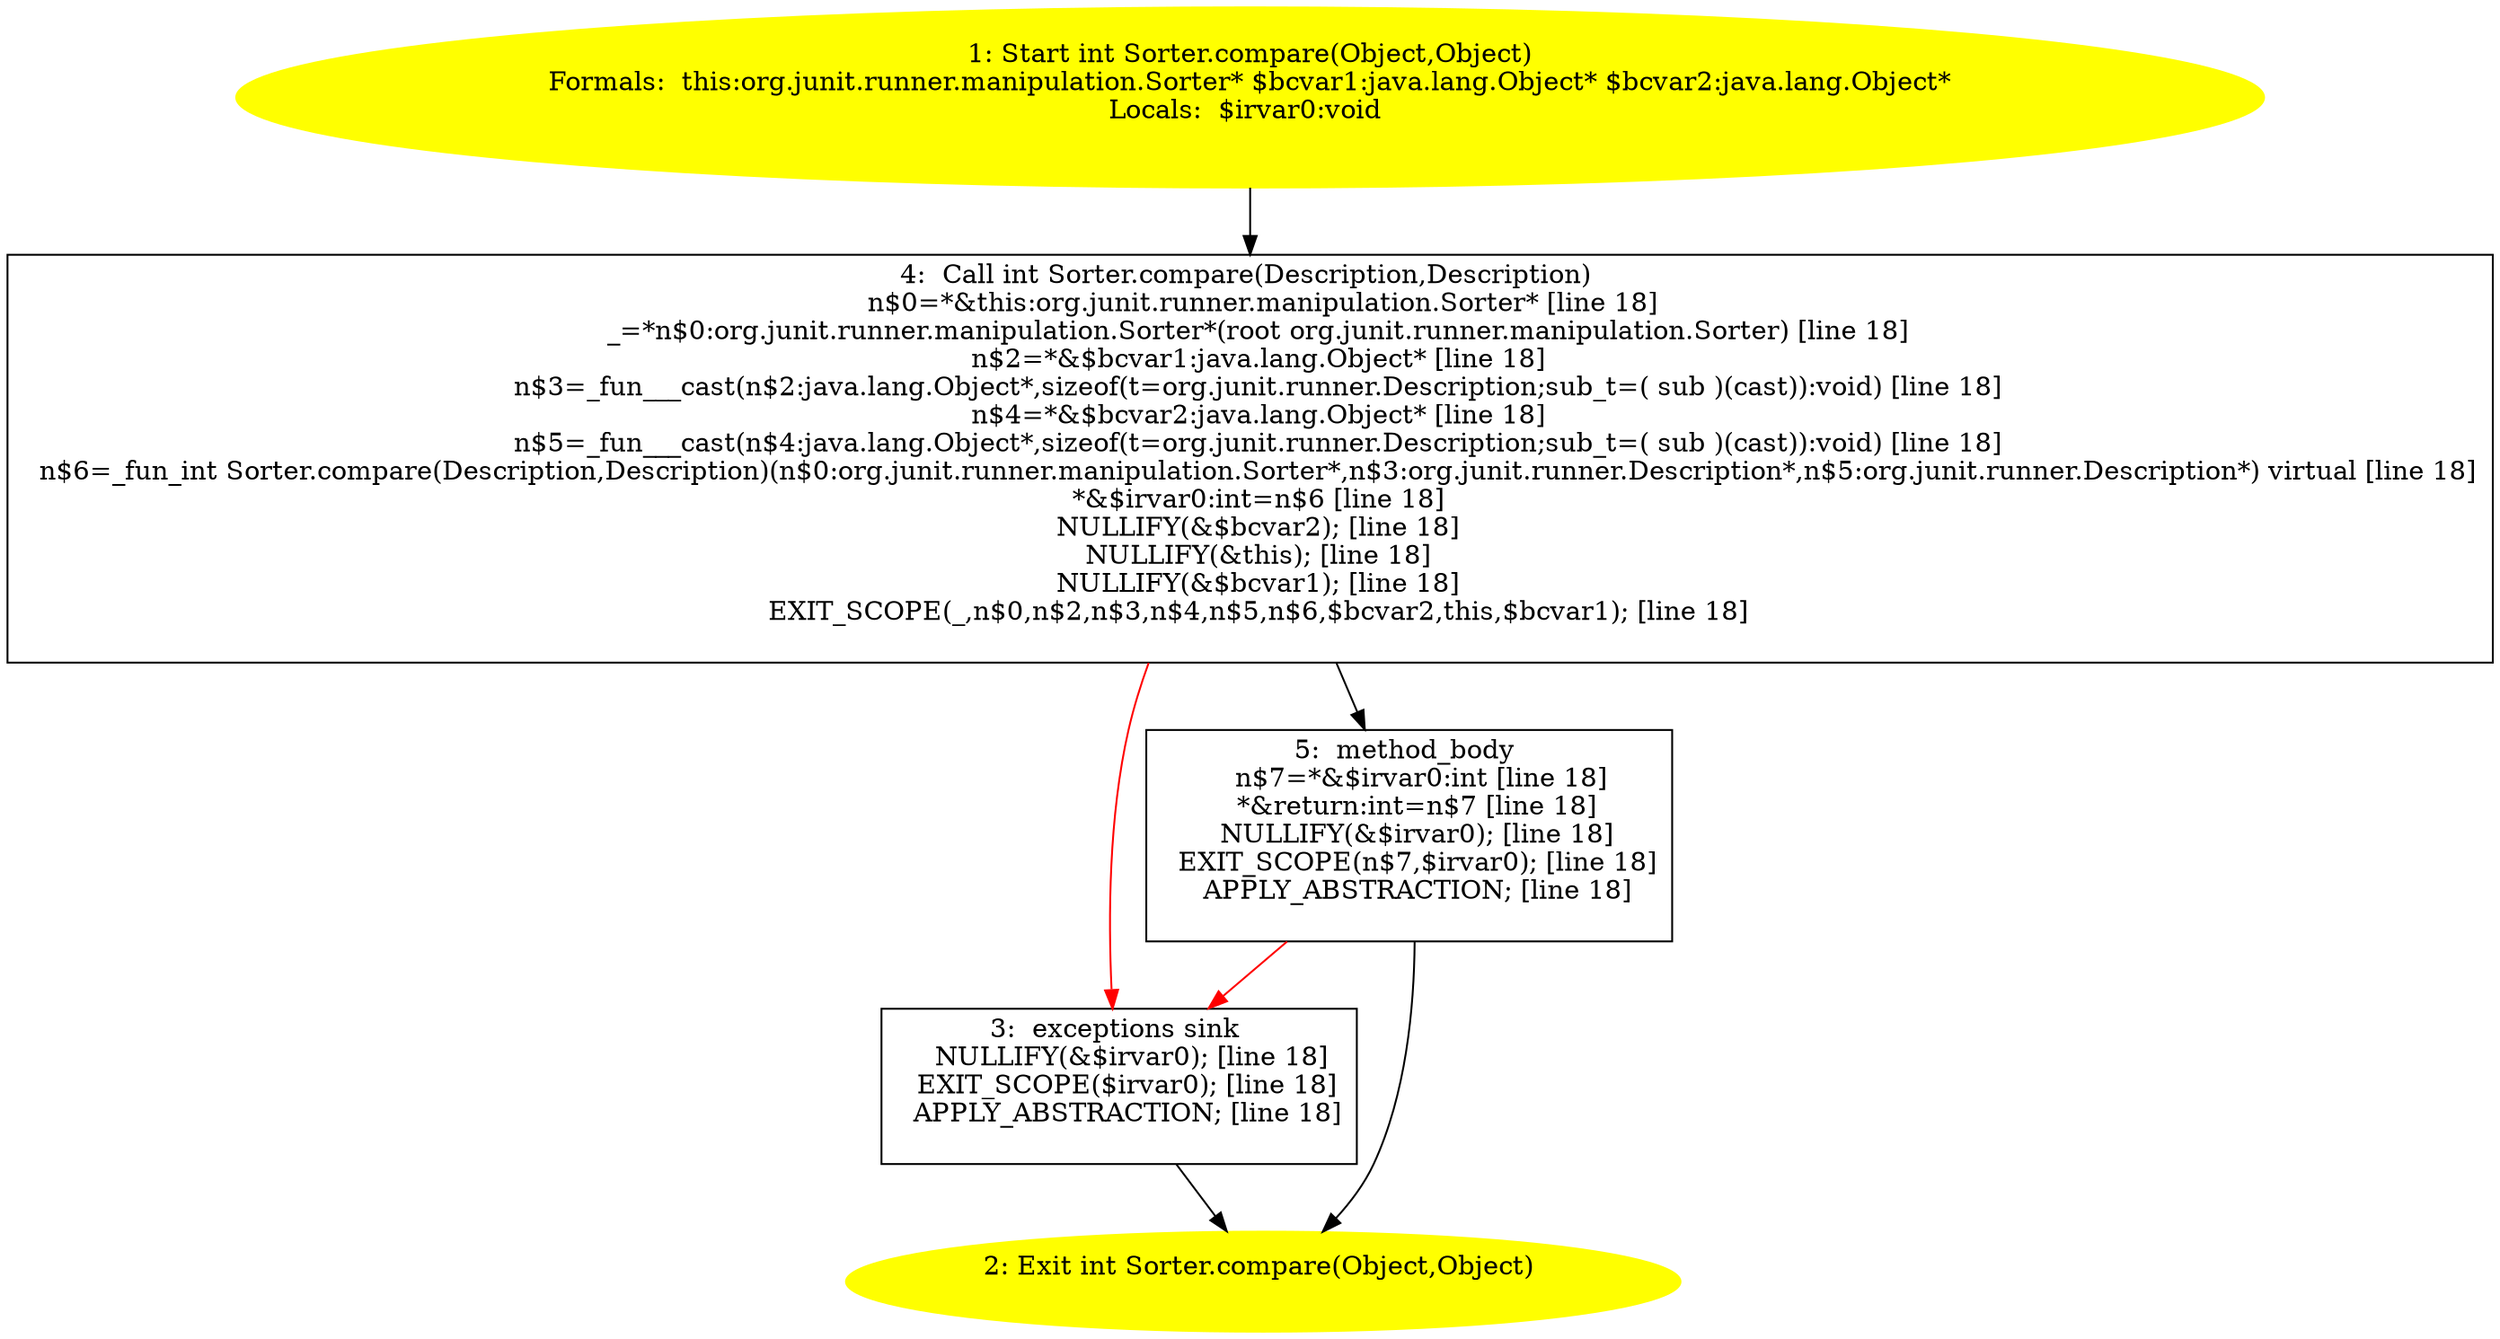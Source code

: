 /* @generated */
digraph cfg {
"org.junit.runner.manipulation.Sorter.compare(java.lang.Object,java.lang.Object):int.a7a8767ef6c65098cc4ceed33cfb489e_1" [label="1: Start int Sorter.compare(Object,Object)\nFormals:  this:org.junit.runner.manipulation.Sorter* $bcvar1:java.lang.Object* $bcvar2:java.lang.Object*\nLocals:  $irvar0:void \n  " color=yellow style=filled]
	

	 "org.junit.runner.manipulation.Sorter.compare(java.lang.Object,java.lang.Object):int.a7a8767ef6c65098cc4ceed33cfb489e_1" -> "org.junit.runner.manipulation.Sorter.compare(java.lang.Object,java.lang.Object):int.a7a8767ef6c65098cc4ceed33cfb489e_4" ;
"org.junit.runner.manipulation.Sorter.compare(java.lang.Object,java.lang.Object):int.a7a8767ef6c65098cc4ceed33cfb489e_2" [label="2: Exit int Sorter.compare(Object,Object) \n  " color=yellow style=filled]
	

"org.junit.runner.manipulation.Sorter.compare(java.lang.Object,java.lang.Object):int.a7a8767ef6c65098cc4ceed33cfb489e_3" [label="3:  exceptions sink \n   NULLIFY(&$irvar0); [line 18]\n  EXIT_SCOPE($irvar0); [line 18]\n  APPLY_ABSTRACTION; [line 18]\n " shape="box"]
	

	 "org.junit.runner.manipulation.Sorter.compare(java.lang.Object,java.lang.Object):int.a7a8767ef6c65098cc4ceed33cfb489e_3" -> "org.junit.runner.manipulation.Sorter.compare(java.lang.Object,java.lang.Object):int.a7a8767ef6c65098cc4ceed33cfb489e_2" ;
"org.junit.runner.manipulation.Sorter.compare(java.lang.Object,java.lang.Object):int.a7a8767ef6c65098cc4ceed33cfb489e_4" [label="4:  Call int Sorter.compare(Description,Description) \n   n$0=*&this:org.junit.runner.manipulation.Sorter* [line 18]\n  _=*n$0:org.junit.runner.manipulation.Sorter*(root org.junit.runner.manipulation.Sorter) [line 18]\n  n$2=*&$bcvar1:java.lang.Object* [line 18]\n  n$3=_fun___cast(n$2:java.lang.Object*,sizeof(t=org.junit.runner.Description;sub_t=( sub )(cast)):void) [line 18]\n  n$4=*&$bcvar2:java.lang.Object* [line 18]\n  n$5=_fun___cast(n$4:java.lang.Object*,sizeof(t=org.junit.runner.Description;sub_t=( sub )(cast)):void) [line 18]\n  n$6=_fun_int Sorter.compare(Description,Description)(n$0:org.junit.runner.manipulation.Sorter*,n$3:org.junit.runner.Description*,n$5:org.junit.runner.Description*) virtual [line 18]\n  *&$irvar0:int=n$6 [line 18]\n  NULLIFY(&$bcvar2); [line 18]\n  NULLIFY(&this); [line 18]\n  NULLIFY(&$bcvar1); [line 18]\n  EXIT_SCOPE(_,n$0,n$2,n$3,n$4,n$5,n$6,$bcvar2,this,$bcvar1); [line 18]\n " shape="box"]
	

	 "org.junit.runner.manipulation.Sorter.compare(java.lang.Object,java.lang.Object):int.a7a8767ef6c65098cc4ceed33cfb489e_4" -> "org.junit.runner.manipulation.Sorter.compare(java.lang.Object,java.lang.Object):int.a7a8767ef6c65098cc4ceed33cfb489e_5" ;
	 "org.junit.runner.manipulation.Sorter.compare(java.lang.Object,java.lang.Object):int.a7a8767ef6c65098cc4ceed33cfb489e_4" -> "org.junit.runner.manipulation.Sorter.compare(java.lang.Object,java.lang.Object):int.a7a8767ef6c65098cc4ceed33cfb489e_3" [color="red" ];
"org.junit.runner.manipulation.Sorter.compare(java.lang.Object,java.lang.Object):int.a7a8767ef6c65098cc4ceed33cfb489e_5" [label="5:  method_body \n   n$7=*&$irvar0:int [line 18]\n  *&return:int=n$7 [line 18]\n  NULLIFY(&$irvar0); [line 18]\n  EXIT_SCOPE(n$7,$irvar0); [line 18]\n  APPLY_ABSTRACTION; [line 18]\n " shape="box"]
	

	 "org.junit.runner.manipulation.Sorter.compare(java.lang.Object,java.lang.Object):int.a7a8767ef6c65098cc4ceed33cfb489e_5" -> "org.junit.runner.manipulation.Sorter.compare(java.lang.Object,java.lang.Object):int.a7a8767ef6c65098cc4ceed33cfb489e_2" ;
	 "org.junit.runner.manipulation.Sorter.compare(java.lang.Object,java.lang.Object):int.a7a8767ef6c65098cc4ceed33cfb489e_5" -> "org.junit.runner.manipulation.Sorter.compare(java.lang.Object,java.lang.Object):int.a7a8767ef6c65098cc4ceed33cfb489e_3" [color="red" ];
}
